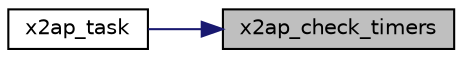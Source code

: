digraph "x2ap_check_timers"
{
 // LATEX_PDF_SIZE
  edge [fontname="Helvetica",fontsize="10",labelfontname="Helvetica",labelfontsize="10"];
  node [fontname="Helvetica",fontsize="10",shape=record];
  rankdir="RL";
  Node1 [label="x2ap_check_timers",height=0.2,width=0.4,color="black", fillcolor="grey75", style="filled", fontcolor="black",tooltip=" "];
  Node1 -> Node2 [dir="back",color="midnightblue",fontsize="10",style="solid",fontname="Helvetica"];
  Node2 [label="x2ap_task",height=0.2,width=0.4,color="black", fillcolor="white", style="filled",URL="$group__em.html#ga506144d2ebe7d0a3e05b5fd7a2baea14",tooltip=" "];
}
